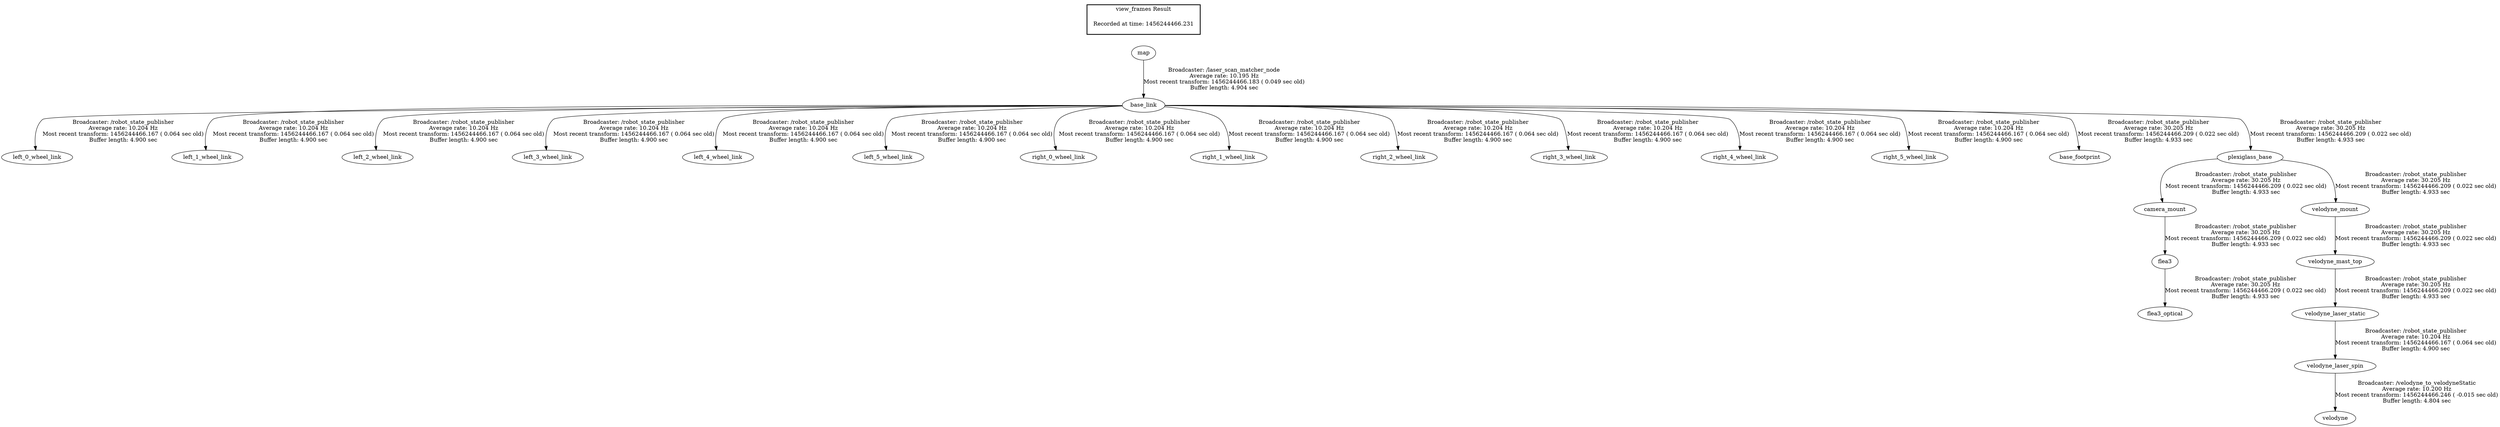 digraph G {
"base_link" -> "left_0_wheel_link"[label="Broadcaster: /robot_state_publisher\nAverage rate: 10.204 Hz\nMost recent transform: 1456244466.167 ( 0.064 sec old)\nBuffer length: 4.900 sec\n"];
"map" -> "base_link"[label="Broadcaster: /laser_scan_matcher_node\nAverage rate: 10.195 Hz\nMost recent transform: 1456244466.183 ( 0.049 sec old)\nBuffer length: 4.904 sec\n"];
"base_link" -> "left_1_wheel_link"[label="Broadcaster: /robot_state_publisher\nAverage rate: 10.204 Hz\nMost recent transform: 1456244466.167 ( 0.064 sec old)\nBuffer length: 4.900 sec\n"];
"base_link" -> "left_2_wheel_link"[label="Broadcaster: /robot_state_publisher\nAverage rate: 10.204 Hz\nMost recent transform: 1456244466.167 ( 0.064 sec old)\nBuffer length: 4.900 sec\n"];
"base_link" -> "left_3_wheel_link"[label="Broadcaster: /robot_state_publisher\nAverage rate: 10.204 Hz\nMost recent transform: 1456244466.167 ( 0.064 sec old)\nBuffer length: 4.900 sec\n"];
"base_link" -> "left_4_wheel_link"[label="Broadcaster: /robot_state_publisher\nAverage rate: 10.204 Hz\nMost recent transform: 1456244466.167 ( 0.064 sec old)\nBuffer length: 4.900 sec\n"];
"base_link" -> "left_5_wheel_link"[label="Broadcaster: /robot_state_publisher\nAverage rate: 10.204 Hz\nMost recent transform: 1456244466.167 ( 0.064 sec old)\nBuffer length: 4.900 sec\n"];
"base_link" -> "right_0_wheel_link"[label="Broadcaster: /robot_state_publisher\nAverage rate: 10.204 Hz\nMost recent transform: 1456244466.167 ( 0.064 sec old)\nBuffer length: 4.900 sec\n"];
"base_link" -> "right_1_wheel_link"[label="Broadcaster: /robot_state_publisher\nAverage rate: 10.204 Hz\nMost recent transform: 1456244466.167 ( 0.064 sec old)\nBuffer length: 4.900 sec\n"];
"base_link" -> "right_2_wheel_link"[label="Broadcaster: /robot_state_publisher\nAverage rate: 10.204 Hz\nMost recent transform: 1456244466.167 ( 0.064 sec old)\nBuffer length: 4.900 sec\n"];
"base_link" -> "right_3_wheel_link"[label="Broadcaster: /robot_state_publisher\nAverage rate: 10.204 Hz\nMost recent transform: 1456244466.167 ( 0.064 sec old)\nBuffer length: 4.900 sec\n"];
"base_link" -> "right_4_wheel_link"[label="Broadcaster: /robot_state_publisher\nAverage rate: 10.204 Hz\nMost recent transform: 1456244466.167 ( 0.064 sec old)\nBuffer length: 4.900 sec\n"];
"base_link" -> "right_5_wheel_link"[label="Broadcaster: /robot_state_publisher\nAverage rate: 10.204 Hz\nMost recent transform: 1456244466.167 ( 0.064 sec old)\nBuffer length: 4.900 sec\n"];
"velodyne_laser_static" -> "velodyne_laser_spin"[label="Broadcaster: /robot_state_publisher\nAverage rate: 10.204 Hz\nMost recent transform: 1456244466.167 ( 0.064 sec old)\nBuffer length: 4.900 sec\n"];
"velodyne_mast_top" -> "velodyne_laser_static"[label="Broadcaster: /robot_state_publisher\nAverage rate: 30.205 Hz\nMost recent transform: 1456244466.209 ( 0.022 sec old)\nBuffer length: 4.933 sec\n"];
"base_link" -> "base_footprint"[label="Broadcaster: /robot_state_publisher\nAverage rate: 30.205 Hz\nMost recent transform: 1456244466.209 ( 0.022 sec old)\nBuffer length: 4.933 sec\n"];
"camera_mount" -> "flea3"[label="Broadcaster: /robot_state_publisher\nAverage rate: 30.205 Hz\nMost recent transform: 1456244466.209 ( 0.022 sec old)\nBuffer length: 4.933 sec\n"];
"plexiglass_base" -> "camera_mount"[label="Broadcaster: /robot_state_publisher\nAverage rate: 30.205 Hz\nMost recent transform: 1456244466.209 ( 0.022 sec old)\nBuffer length: 4.933 sec\n"];
"base_link" -> "plexiglass_base"[label="Broadcaster: /robot_state_publisher\nAverage rate: 30.205 Hz\nMost recent transform: 1456244466.209 ( 0.022 sec old)\nBuffer length: 4.933 sec\n"];
"flea3" -> "flea3_optical"[label="Broadcaster: /robot_state_publisher\nAverage rate: 30.205 Hz\nMost recent transform: 1456244466.209 ( 0.022 sec old)\nBuffer length: 4.933 sec\n"];
"velodyne_mount" -> "velodyne_mast_top"[label="Broadcaster: /robot_state_publisher\nAverage rate: 30.205 Hz\nMost recent transform: 1456244466.209 ( 0.022 sec old)\nBuffer length: 4.933 sec\n"];
"plexiglass_base" -> "velodyne_mount"[label="Broadcaster: /robot_state_publisher\nAverage rate: 30.205 Hz\nMost recent transform: 1456244466.209 ( 0.022 sec old)\nBuffer length: 4.933 sec\n"];
"velodyne_laser_spin" -> "velodyne"[label="Broadcaster: /velodyne_to_velodyneStatic\nAverage rate: 10.200 Hz\nMost recent transform: 1456244466.246 ( -0.015 sec old)\nBuffer length: 4.804 sec\n"];
edge [style=invis];
 subgraph cluster_legend { style=bold; color=black; label ="view_frames Result";
"Recorded at time: 1456244466.231"[ shape=plaintext ] ;
 }->"map";
}